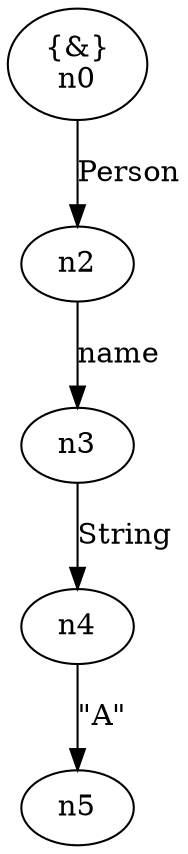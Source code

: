 digraph "g" {
    node [ shape = "ellipse" ]
    "n5" [ label = "\N" ]
    "n4" [ label = "\N" ]
    "n3" [ label = "\N" ]
    "n2" [ label = "\N" ]
    "n0" [ label = "{&}\n\N" ]
    "n4" -> "n5" [ label = "\"A\"" ]
    "n3" -> "n4" [ label = "String" ]
    "n2" -> "n3" [ label = "name" ]
    "n0" -> "n2" [ label = "Person" ]
}
